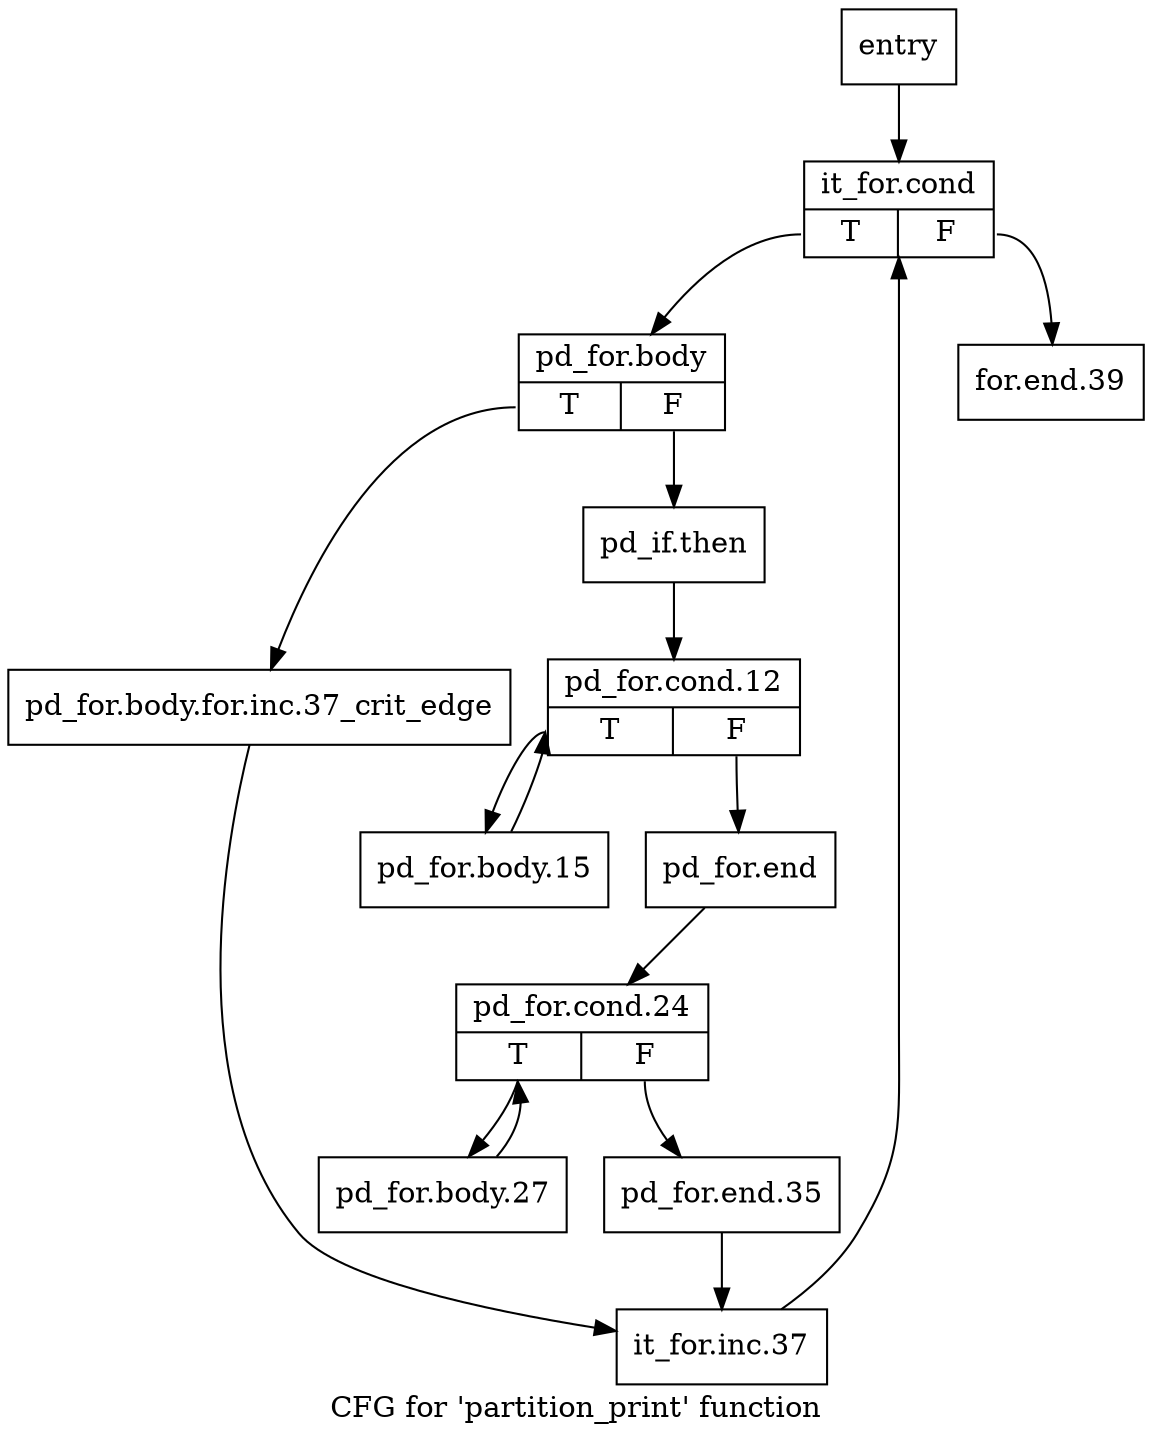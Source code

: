 digraph "CFG for 'partition_print' function" {
	label="CFG for 'partition_print' function";

	Node0x9ef6a80 [shape=record,label="{entry}"];
	Node0x9ef6a80 -> Node0x50a0540;
	Node0x50a0540 [shape=record,label="{it_for.cond|{<s0>T|<s1>F}}"];
	Node0x50a0540:s0 -> Node0x50a0590;
	Node0x50a0540:s1 -> Node0x50a1180;
	Node0x50a0590 [shape=record,label="{pd_for.body|{<s0>T|<s1>F}}"];
	Node0x50a0590:s0 -> Node0x50a05e0;
	Node0x50a0590:s1 -> Node0x50a0630;
	Node0x50a05e0 [shape=record,label="{pd_for.body.for.inc.37_crit_edge}"];
	Node0x50a05e0 -> Node0x50a1130;
	Node0x50a0630 [shape=record,label="{pd_if.then}"];
	Node0x50a0630 -> Node0x50a0f50;
	Node0x50a0f50 [shape=record,label="{pd_for.cond.12|{<s0>T|<s1>F}}"];
	Node0x50a0f50:s0 -> Node0x50a0fa0;
	Node0x50a0f50:s1 -> Node0x50a0ff0;
	Node0x50a0fa0 [shape=record,label="{pd_for.body.15}"];
	Node0x50a0fa0 -> Node0x50a0f50;
	Node0x50a0ff0 [shape=record,label="{pd_for.end}"];
	Node0x50a0ff0 -> Node0x50a1040;
	Node0x50a1040 [shape=record,label="{pd_for.cond.24|{<s0>T|<s1>F}}"];
	Node0x50a1040:s0 -> Node0x50a1090;
	Node0x50a1040:s1 -> Node0x50a10e0;
	Node0x50a1090 [shape=record,label="{pd_for.body.27}"];
	Node0x50a1090 -> Node0x50a1040;
	Node0x50a10e0 [shape=record,label="{pd_for.end.35}"];
	Node0x50a10e0 -> Node0x50a1130;
	Node0x50a1130 [shape=record,label="{it_for.inc.37}"];
	Node0x50a1130 -> Node0x50a0540;
	Node0x50a1180 [shape=record,label="{for.end.39}"];
}
